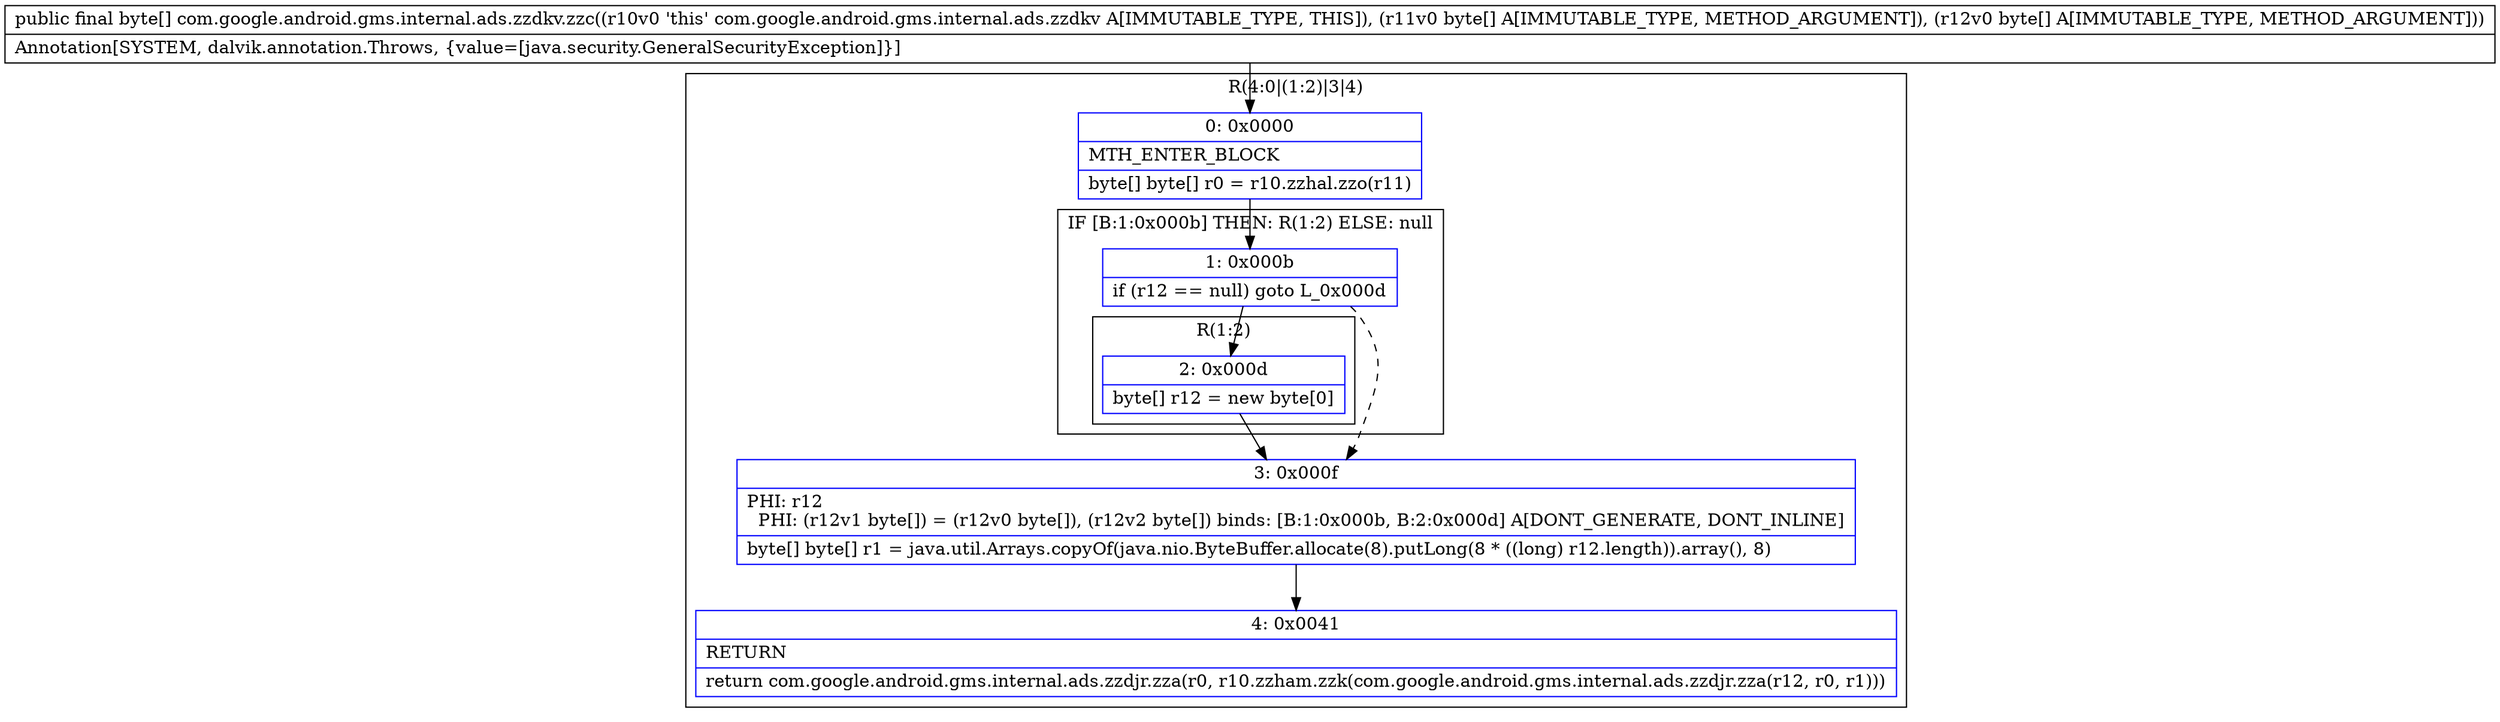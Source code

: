 digraph "CFG forcom.google.android.gms.internal.ads.zzdkv.zzc([B[B)[B" {
subgraph cluster_Region_1029954517 {
label = "R(4:0|(1:2)|3|4)";
node [shape=record,color=blue];
Node_0 [shape=record,label="{0\:\ 0x0000|MTH_ENTER_BLOCK\l|byte[] byte[] r0 = r10.zzhal.zzo(r11)\l}"];
subgraph cluster_IfRegion_1046742968 {
label = "IF [B:1:0x000b] THEN: R(1:2) ELSE: null";
node [shape=record,color=blue];
Node_1 [shape=record,label="{1\:\ 0x000b|if (r12 == null) goto L_0x000d\l}"];
subgraph cluster_Region_9578694 {
label = "R(1:2)";
node [shape=record,color=blue];
Node_2 [shape=record,label="{2\:\ 0x000d|byte[] r12 = new byte[0]\l}"];
}
}
Node_3 [shape=record,label="{3\:\ 0x000f|PHI: r12 \l  PHI: (r12v1 byte[]) = (r12v0 byte[]), (r12v2 byte[]) binds: [B:1:0x000b, B:2:0x000d] A[DONT_GENERATE, DONT_INLINE]\l|byte[] byte[] r1 = java.util.Arrays.copyOf(java.nio.ByteBuffer.allocate(8).putLong(8 * ((long) r12.length)).array(), 8)\l}"];
Node_4 [shape=record,label="{4\:\ 0x0041|RETURN\l|return com.google.android.gms.internal.ads.zzdjr.zza(r0, r10.zzham.zzk(com.google.android.gms.internal.ads.zzdjr.zza(r12, r0, r1)))\l}"];
}
MethodNode[shape=record,label="{public final byte[] com.google.android.gms.internal.ads.zzdkv.zzc((r10v0 'this' com.google.android.gms.internal.ads.zzdkv A[IMMUTABLE_TYPE, THIS]), (r11v0 byte[] A[IMMUTABLE_TYPE, METHOD_ARGUMENT]), (r12v0 byte[] A[IMMUTABLE_TYPE, METHOD_ARGUMENT]))  | Annotation[SYSTEM, dalvik.annotation.Throws, \{value=[java.security.GeneralSecurityException]\}]\l}"];
MethodNode -> Node_0;
Node_0 -> Node_1;
Node_1 -> Node_2;
Node_1 -> Node_3[style=dashed];
Node_2 -> Node_3;
Node_3 -> Node_4;
}

